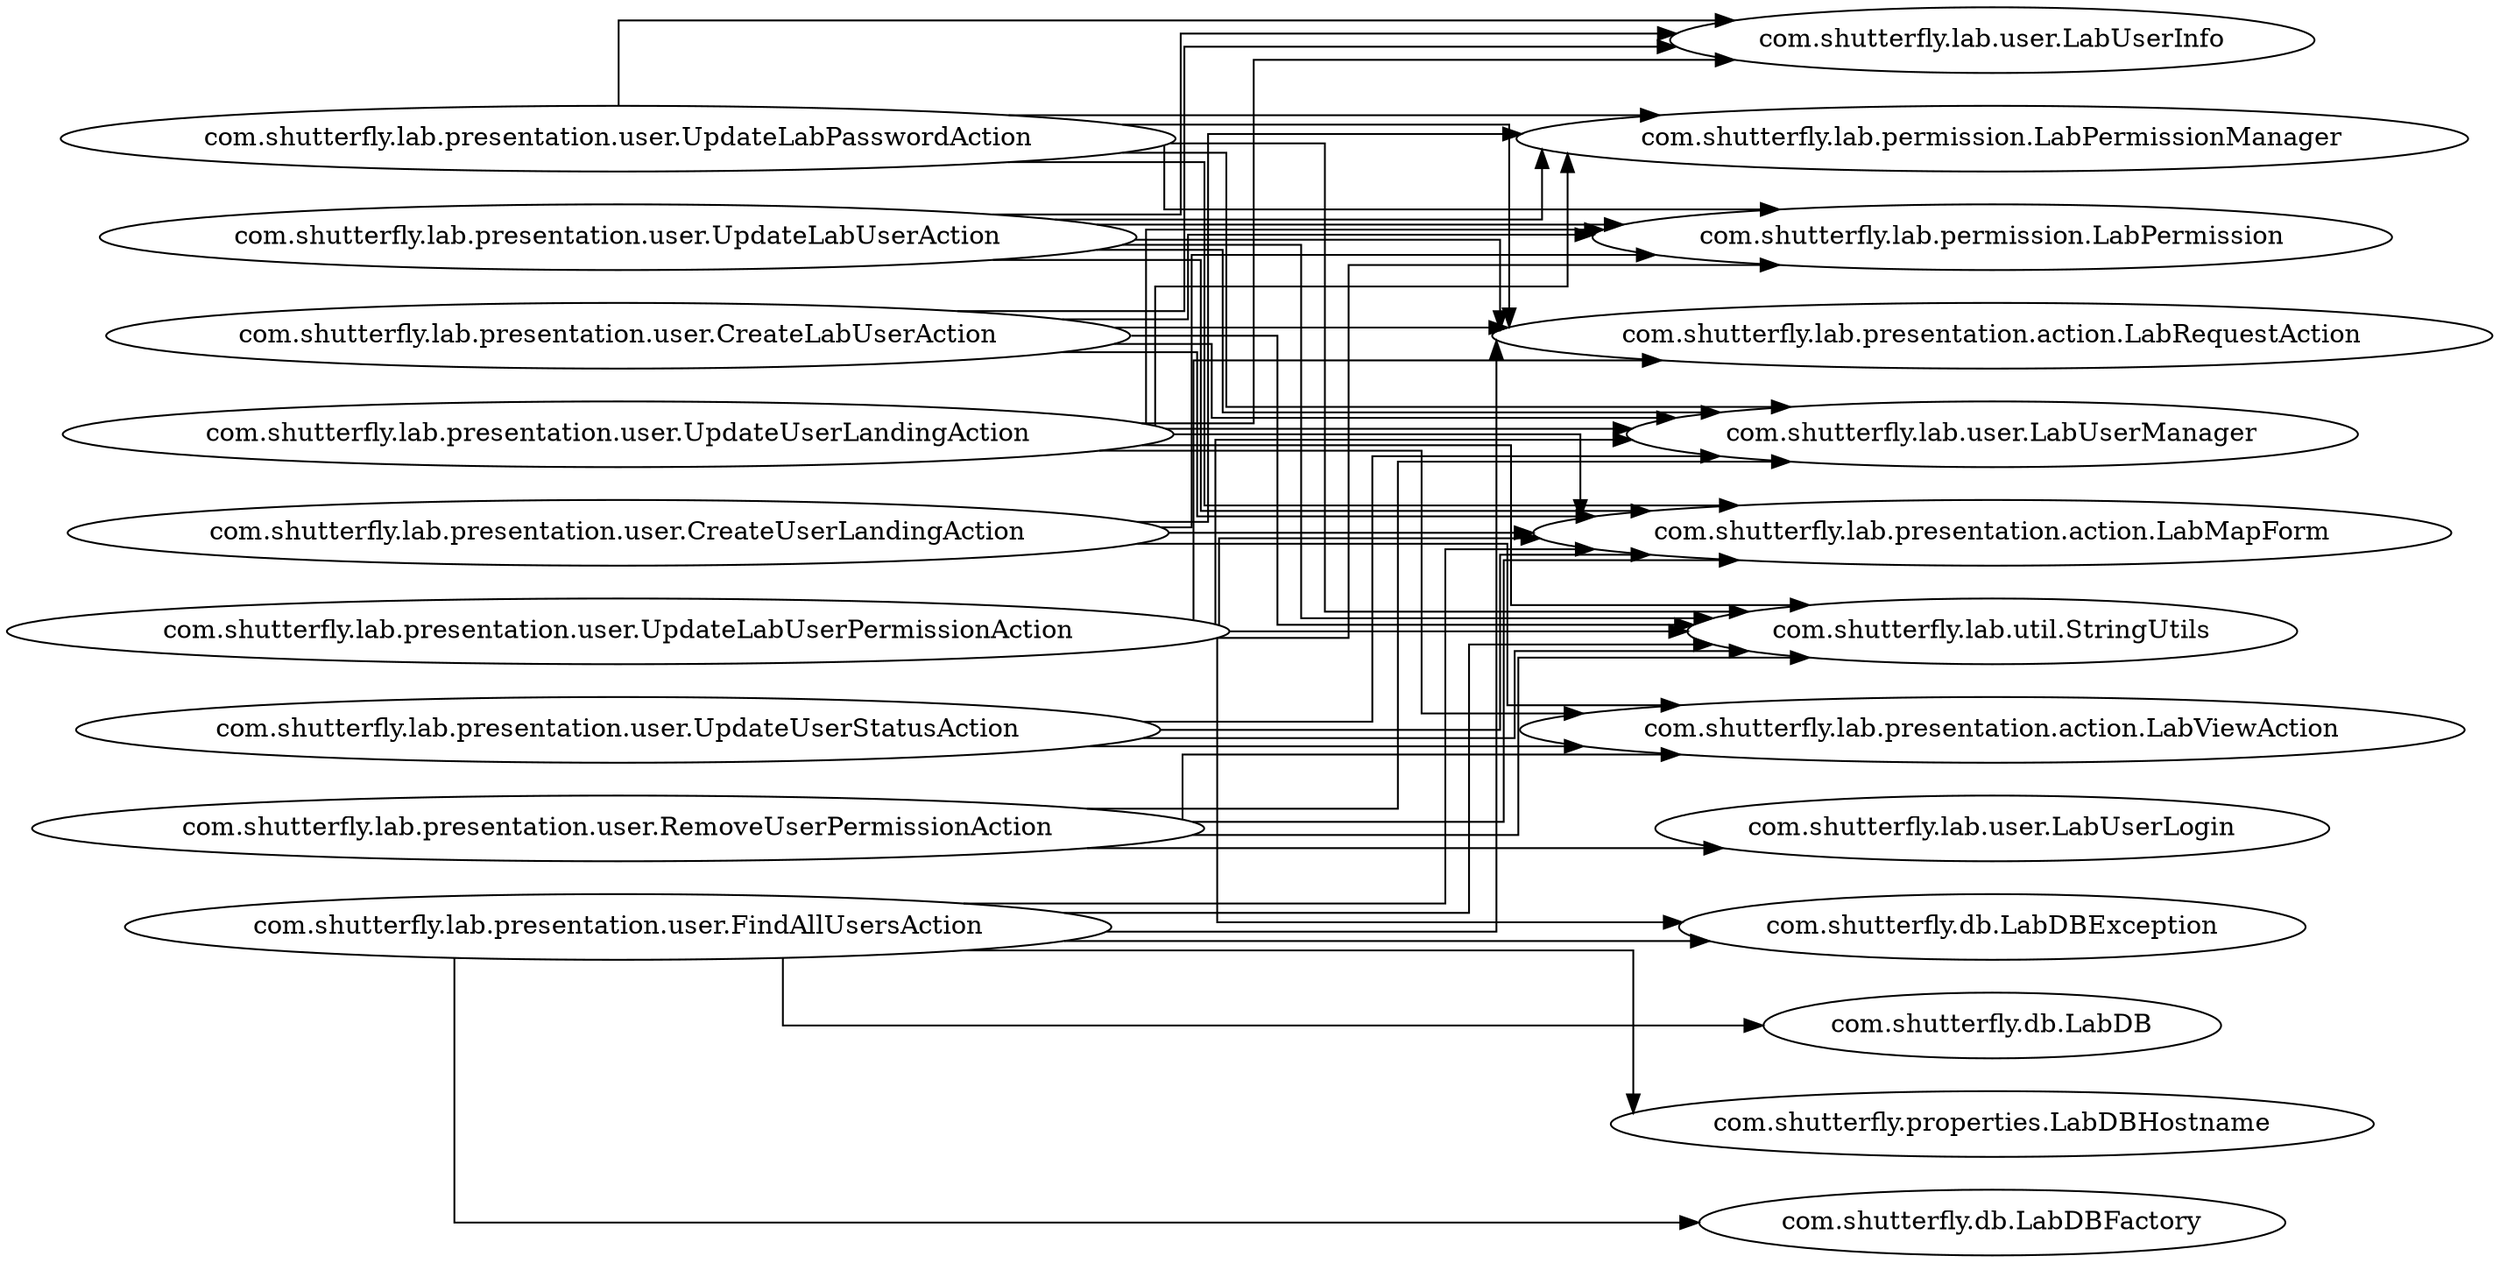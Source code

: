 digraph dependencyGraph {
 concentrate=true;
 rankdir="LR"; 
ranksep="2.0";
"com.shutterfly.lab.presentation.user.CreateLabUserAction"; 
"com.shutterfly.lab.presentation.user.CreateLabUserAction"->"com.shutterfly.lab.presentation.action.LabRequestAction";
"com.shutterfly.lab.presentation.user.CreateLabUserAction"->"com.shutterfly.lab.presentation.action.LabMapForm";
"com.shutterfly.lab.presentation.user.CreateLabUserAction"->"com.shutterfly.lab.permission.LabPermission";
"com.shutterfly.lab.presentation.user.CreateLabUserAction"->"com.shutterfly.lab.user.LabUserManager";
"com.shutterfly.lab.presentation.user.CreateLabUserAction"->"com.shutterfly.lab.user.LabUserInfo";
"com.shutterfly.lab.presentation.user.CreateLabUserAction"->"com.shutterfly.lab.util.StringUtils";
"com.shutterfly.lab.presentation.user.CreateUserLandingAction"; 
"com.shutterfly.lab.presentation.user.CreateUserLandingAction"->"com.shutterfly.lab.presentation.action.LabViewAction";
"com.shutterfly.lab.presentation.user.CreateUserLandingAction"->"com.shutterfly.lab.presentation.action.LabMapForm";
"com.shutterfly.lab.presentation.user.CreateUserLandingAction"->"com.shutterfly.lab.permission.LabPermissionManager";
"com.shutterfly.lab.presentation.user.CreateUserLandingAction"->"com.shutterfly.lab.permission.LabPermission";
"com.shutterfly.lab.presentation.user.FindAllUsersAction"; 
"com.shutterfly.lab.presentation.user.FindAllUsersAction"->"com.shutterfly.lab.presentation.action.LabRequestAction";
"com.shutterfly.lab.presentation.user.FindAllUsersAction"->"com.shutterfly.lab.presentation.action.LabMapForm";
"com.shutterfly.lab.presentation.user.FindAllUsersAction"->"com.shutterfly.db.LabDBException";
"com.shutterfly.lab.presentation.user.FindAllUsersAction"->"com.shutterfly.db.LabDB";
"com.shutterfly.lab.presentation.user.FindAllUsersAction"->"com.shutterfly.properties.LabDBHostname";
"com.shutterfly.lab.presentation.user.FindAllUsersAction"->"com.shutterfly.db.LabDBFactory";
"com.shutterfly.lab.presentation.user.FindAllUsersAction"->"com.shutterfly.lab.util.StringUtils";
"com.shutterfly.lab.presentation.user.RemoveUserPermissionAction"; 
"com.shutterfly.lab.presentation.user.RemoveUserPermissionAction"->"com.shutterfly.lab.presentation.action.LabViewAction";
"com.shutterfly.lab.presentation.user.RemoveUserPermissionAction"->"com.shutterfly.lab.presentation.action.LabMapForm";
"com.shutterfly.lab.presentation.user.RemoveUserPermissionAction"->"com.shutterfly.lab.user.LabUserLogin";
"com.shutterfly.lab.presentation.user.RemoveUserPermissionAction"->"com.shutterfly.lab.user.LabUserManager";
"com.shutterfly.lab.presentation.user.RemoveUserPermissionAction"->"com.shutterfly.lab.util.StringUtils";
"com.shutterfly.lab.presentation.user.UpdateLabPasswordAction"; 
"com.shutterfly.lab.presentation.user.UpdateLabPasswordAction"->"com.shutterfly.lab.presentation.action.LabRequestAction";
"com.shutterfly.lab.presentation.user.UpdateLabPasswordAction"->"com.shutterfly.lab.presentation.action.LabMapForm";
"com.shutterfly.lab.presentation.user.UpdateLabPasswordAction"->"com.shutterfly.lab.user.LabUserManager";
"com.shutterfly.lab.presentation.user.UpdateLabPasswordAction"->"com.shutterfly.lab.user.LabUserInfo";
"com.shutterfly.lab.presentation.user.UpdateLabPasswordAction"->"com.shutterfly.lab.permission.LabPermissionManager";
"com.shutterfly.lab.presentation.user.UpdateLabPasswordAction"->"com.shutterfly.lab.permission.LabPermission";
"com.shutterfly.lab.presentation.user.UpdateLabPasswordAction"->"com.shutterfly.lab.util.StringUtils";
"com.shutterfly.lab.presentation.user.UpdateLabUserAction"; 
"com.shutterfly.lab.presentation.user.UpdateLabUserAction"->"com.shutterfly.lab.presentation.action.LabRequestAction";
"com.shutterfly.lab.presentation.user.UpdateLabUserAction"->"com.shutterfly.lab.presentation.action.LabMapForm";
"com.shutterfly.lab.presentation.user.UpdateLabUserAction"->"com.shutterfly.lab.user.LabUserManager";
"com.shutterfly.lab.presentation.user.UpdateLabUserAction"->"com.shutterfly.lab.user.LabUserInfo";
"com.shutterfly.lab.presentation.user.UpdateLabUserAction"->"com.shutterfly.lab.permission.LabPermissionManager";
"com.shutterfly.lab.presentation.user.UpdateLabUserAction"->"com.shutterfly.lab.permission.LabPermission";
"com.shutterfly.lab.presentation.user.UpdateLabUserAction"->"com.shutterfly.lab.util.StringUtils";
"com.shutterfly.lab.presentation.user.UpdateLabUserPermissionAction"; 
"com.shutterfly.lab.presentation.user.UpdateLabUserPermissionAction"->"com.shutterfly.lab.presentation.action.LabRequestAction";
"com.shutterfly.lab.presentation.user.UpdateLabUserPermissionAction"->"com.shutterfly.lab.presentation.action.LabMapForm";
"com.shutterfly.lab.presentation.user.UpdateLabUserPermissionAction"->"com.shutterfly.lab.user.LabUserManager";
"com.shutterfly.lab.presentation.user.UpdateLabUserPermissionAction"->"com.shutterfly.db.LabDBException";
"com.shutterfly.lab.presentation.user.UpdateLabUserPermissionAction"->"com.shutterfly.lab.permission.LabPermission";
"com.shutterfly.lab.presentation.user.UpdateLabUserPermissionAction"->"com.shutterfly.lab.util.StringUtils";
"com.shutterfly.lab.presentation.user.UpdateUserLandingAction"; 
"com.shutterfly.lab.presentation.user.UpdateUserLandingAction"->"com.shutterfly.lab.presentation.action.LabViewAction";
"com.shutterfly.lab.presentation.user.UpdateUserLandingAction"->"com.shutterfly.lab.presentation.action.LabMapForm";
"com.shutterfly.lab.presentation.user.UpdateUserLandingAction"->"com.shutterfly.lab.permission.LabPermission";
"com.shutterfly.lab.presentation.user.UpdateUserLandingAction"->"com.shutterfly.lab.permission.LabPermissionManager";
"com.shutterfly.lab.presentation.user.UpdateUserLandingAction"->"com.shutterfly.lab.user.LabUserManager";
"com.shutterfly.lab.presentation.user.UpdateUserLandingAction"->"com.shutterfly.lab.user.LabUserInfo";
"com.shutterfly.lab.presentation.user.UpdateUserLandingAction"->"com.shutterfly.lab.util.StringUtils";
"com.shutterfly.lab.presentation.user.UpdateUserStatusAction"; 
"com.shutterfly.lab.presentation.user.UpdateUserStatusAction"->"com.shutterfly.lab.presentation.action.LabViewAction";
"com.shutterfly.lab.presentation.user.UpdateUserStatusAction"->"com.shutterfly.lab.presentation.action.LabMapForm";
"com.shutterfly.lab.presentation.user.UpdateUserStatusAction"->"com.shutterfly.lab.user.LabUserManager";
"com.shutterfly.lab.presentation.user.UpdateUserStatusAction"->"com.shutterfly.lab.util.StringUtils";
splines="ortho";
}